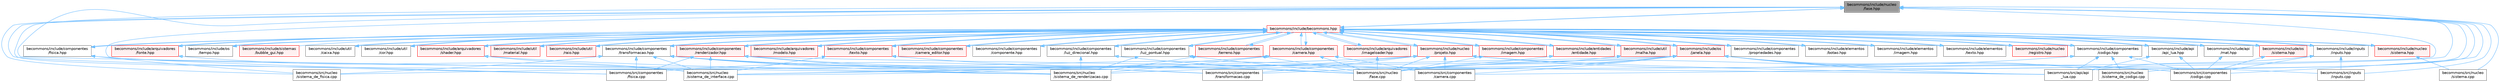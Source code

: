 digraph "becommons/include/nucleo/fase.hpp"
{
 // LATEX_PDF_SIZE
  bgcolor="transparent";
  edge [fontname=Helvetica,fontsize=10,labelfontname=Helvetica,labelfontsize=10];
  node [fontname=Helvetica,fontsize=10,shape=box,height=0.2,width=0.4];
  Node1 [id="Node000001",label="becommons/include/nucleo\l/fase.hpp",height=0.2,width=0.4,color="gray40", fillcolor="grey60", style="filled", fontcolor="black",tooltip="Gerencia sistemas numa fase."];
  Node1 -> Node2 [id="edge1_Node000001_Node000002",dir="back",color="steelblue1",style="solid",tooltip=" "];
  Node2 [id="Node000002",label="becommons/include/becommons.hpp",height=0.2,width=0.4,color="red", fillcolor="#FFF0F0", style="filled",URL="$becommons_8hpp.html",tooltip=" "];
  Node2 -> Node3 [id="edge2_Node000002_Node000003",dir="back",color="steelblue1",style="solid",tooltip=" "];
  Node3 [id="Node000003",label="becommons/include/api\l/api_lua.hpp",height=0.2,width=0.4,color="grey40", fillcolor="white", style="filled",URL="$api__lua_8hpp.html",tooltip="Gerencia a configuração do luabridge para api lua."];
  Node3 -> Node2 [id="edge3_Node000003_Node000002",dir="back",color="steelblue1",style="solid",tooltip=" "];
  Node3 -> Node4 [id="edge4_Node000003_Node000004",dir="back",color="steelblue1",style="solid",tooltip=" "];
  Node4 [id="Node000004",label="becommons/src/api/api\l_lua.cpp",height=0.2,width=0.4,color="grey40", fillcolor="white", style="filled",URL="$api__lua_8cpp.html",tooltip=" "];
  Node3 -> Node5 [id="edge5_Node000003_Node000005",dir="back",color="steelblue1",style="solid",tooltip=" "];
  Node5 [id="Node000005",label="becommons/src/componentes\l/codigo.cpp",height=0.2,width=0.4,color="grey40", fillcolor="white", style="filled",URL="$codigo_8cpp.html",tooltip=" "];
  Node2 -> Node6 [id="edge6_Node000002_Node000006",dir="back",color="steelblue1",style="solid",tooltip=" "];
  Node6 [id="Node000006",label="becommons/include/api\l/mat.hpp",height=0.2,width=0.4,color="grey40", fillcolor="white", style="filled",URL="$mat_8hpp.html",tooltip="Gerencia funçoes matemáticas."];
  Node6 -> Node2 [id="edge7_Node000006_Node000002",dir="back",color="steelblue1",style="solid",tooltip=" "];
  Node6 -> Node5 [id="edge8_Node000006_Node000005",dir="back",color="steelblue1",style="solid",tooltip=" "];
  Node2 -> Node7 [id="edge9_Node000002_Node000007",dir="back",color="steelblue1",style="solid",tooltip=" "];
  Node7 [id="Node000007",label="becommons/include/arquivadores\l/fonte.hpp",height=0.2,width=0.4,color="red", fillcolor="#FFF0F0", style="filled",URL="$fonte_8hpp.html",tooltip="Define estruturas básicas para renderização de textos."];
  Node7 -> Node2 [id="edge10_Node000007_Node000002",dir="back",color="steelblue1",style="solid",tooltip=" "];
  Node7 -> Node9 [id="edge11_Node000007_Node000009",dir="back",color="steelblue1",style="solid",tooltip=" "];
  Node9 [id="Node000009",label="becommons/src/nucleo\l/sistema_de_interface.cpp",height=0.2,width=0.4,color="grey40", fillcolor="white", style="filled",URL="$sistema__de__interface_8cpp.html",tooltip=" "];
  Node2 -> Node11 [id="edge12_Node000002_Node000011",dir="back",color="steelblue1",style="solid",tooltip=" "];
  Node11 [id="Node000011",label="becommons/include/arquivadores\l/imageloader.hpp",height=0.2,width=0.4,color="red", fillcolor="#FFF0F0", style="filled",URL="$imageloader_8hpp.html",tooltip="Gerencia as imagems/texturas carregadas na engine."];
  Node11 -> Node2 [id="edge13_Node000011_Node000002",dir="back",color="steelblue1",style="solid",tooltip=" "];
  Node11 -> Node15 [id="edge14_Node000011_Node000015",dir="back",color="steelblue1",style="solid",tooltip=" "];
  Node15 [id="Node000015",label="becommons/src/nucleo\l/fase.cpp",height=0.2,width=0.4,color="grey40", fillcolor="white", style="filled",URL="$fase_8cpp.html",tooltip=" "];
  Node2 -> Node16 [id="edge15_Node000002_Node000016",dir="back",color="steelblue1",style="solid",tooltip=" "];
  Node16 [id="Node000016",label="becommons/include/arquivadores\l/modelo.hpp",height=0.2,width=0.4,color="red", fillcolor="#FFF0F0", style="filled",URL="$modelo_8hpp.html",tooltip="Carrega um modelo usando a biblioteca assimp com base em um diretório."];
  Node16 -> Node2 [id="edge16_Node000016_Node000002",dir="back",color="steelblue1",style="solid",tooltip=" "];
  Node2 -> Node17 [id="edge17_Node000002_Node000017",dir="back",color="steelblue1",style="solid",tooltip=" "];
  Node17 [id="Node000017",label="becommons/include/arquivadores\l/shader.hpp",height=0.2,width=0.4,color="red", fillcolor="#FFF0F0", style="filled",URL="$shader_8hpp.html",tooltip="Gerencia os shaders GLSL."];
  Node17 -> Node2 [id="edge18_Node000017_Node000002",dir="back",color="steelblue1",style="solid",tooltip=" "];
  Node17 -> Node9 [id="edge19_Node000017_Node000009",dir="back",color="steelblue1",style="solid",tooltip=" "];
  Node17 -> Node22 [id="edge20_Node000017_Node000022",dir="back",color="steelblue1",style="solid",tooltip=" "];
  Node22 [id="Node000022",label="becommons/src/nucleo\l/sistema_de_renderizacao.cpp",height=0.2,width=0.4,color="grey40", fillcolor="white", style="filled",URL="$sistema__de__renderizacao_8cpp.html",tooltip=" "];
  Node2 -> Node23 [id="edge21_Node000002_Node000023",dir="back",color="steelblue1",style="solid",tooltip=" "];
  Node23 [id="Node000023",label="becommons/include/componentes\l/camera.hpp",height=0.2,width=0.4,color="red", fillcolor="#FFF0F0", style="filled",URL="$camera_8hpp.html",tooltip="Estrutura básica de câmera."];
  Node23 -> Node2 [id="edge22_Node000023_Node000002",dir="back",color="steelblue1",style="solid",tooltip=" "];
  Node23 -> Node25 [id="edge23_Node000023_Node000025",dir="back",color="steelblue1",style="solid",tooltip=" "];
  Node25 [id="Node000025",label="becommons/src/componentes\l/camera.cpp",height=0.2,width=0.4,color="grey40", fillcolor="white", style="filled",URL="$camera_8cpp.html",tooltip=" "];
  Node23 -> Node15 [id="edge24_Node000023_Node000015",dir="back",color="steelblue1",style="solid",tooltip=" "];
  Node23 -> Node9 [id="edge25_Node000023_Node000009",dir="back",color="steelblue1",style="solid",tooltip=" "];
  Node23 -> Node22 [id="edge26_Node000023_Node000022",dir="back",color="steelblue1",style="solid",tooltip=" "];
  Node2 -> Node26 [id="edge27_Node000002_Node000026",dir="back",color="steelblue1",style="solid",tooltip=" "];
  Node26 [id="Node000026",label="becommons/include/componentes\l/camera_editor.hpp",height=0.2,width=0.4,color="red", fillcolor="#FFF0F0", style="filled",URL="$camera__editor_8hpp.html",tooltip=" "];
  Node26 -> Node2 [id="edge28_Node000026_Node000002",dir="back",color="steelblue1",style="solid",tooltip=" "];
  Node2 -> Node31 [id="edge29_Node000002_Node000031",dir="back",color="steelblue1",style="solid",tooltip=" "];
  Node31 [id="Node000031",label="becommons/include/componentes\l/codigo.hpp",height=0.2,width=0.4,color="grey40", fillcolor="white", style="filled",URL="$codigo_8hpp.html",tooltip="Componente de código para entidades ECS."];
  Node31 -> Node2 [id="edge30_Node000031_Node000002",dir="back",color="steelblue1",style="solid",tooltip=" "];
  Node31 -> Node4 [id="edge31_Node000031_Node000004",dir="back",color="steelblue1",style="solid",tooltip=" "];
  Node31 -> Node5 [id="edge32_Node000031_Node000005",dir="back",color="steelblue1",style="solid",tooltip=" "];
  Node31 -> Node15 [id="edge33_Node000031_Node000015",dir="back",color="steelblue1",style="solid",tooltip=" "];
  Node31 -> Node32 [id="edge34_Node000031_Node000032",dir="back",color="steelblue1",style="solid",tooltip=" "];
  Node32 [id="Node000032",label="becommons/src/nucleo\l/sistema_de_codigo.cpp",height=0.2,width=0.4,color="grey40", fillcolor="white", style="filled",URL="$sistema__de__codigo_8cpp.html",tooltip=" "];
  Node2 -> Node33 [id="edge35_Node000002_Node000033",dir="back",color="steelblue1",style="solid",tooltip=" "];
  Node33 [id="Node000033",label="becommons/include/componentes\l/componente.hpp",height=0.2,width=0.4,color="grey40", fillcolor="white", style="filled",URL="$componente_8hpp.html",tooltip="Estrutura base para componetes."];
  Node33 -> Node2 [id="edge36_Node000033_Node000002",dir="back",color="steelblue1",style="solid",tooltip=" "];
  Node2 -> Node34 [id="edge37_Node000002_Node000034",dir="back",color="steelblue1",style="solid",tooltip=" "];
  Node34 [id="Node000034",label="becommons/include/componentes\l/fisica.hpp",height=0.2,width=0.4,color="grey40", fillcolor="white", style="filled",URL="$fisica_8hpp.html",tooltip="Componente de física para entidades ECS."];
  Node34 -> Node2 [id="edge38_Node000034_Node000002",dir="back",color="steelblue1",style="solid",tooltip=" "];
  Node34 -> Node35 [id="edge39_Node000034_Node000035",dir="back",color="steelblue1",style="solid",tooltip=" "];
  Node35 [id="Node000035",label="becommons/src/componentes\l/fisica.cpp",height=0.2,width=0.4,color="grey40", fillcolor="white", style="filled",URL="$fisica_8cpp.html",tooltip=" "];
  Node34 -> Node36 [id="edge40_Node000034_Node000036",dir="back",color="steelblue1",style="solid",tooltip=" "];
  Node36 [id="Node000036",label="becommons/src/nucleo\l/sistema_de_fisica.cpp",height=0.2,width=0.4,color="grey40", fillcolor="white", style="filled",URL="$sistema__de__fisica_8cpp.html",tooltip=" "];
  Node2 -> Node37 [id="edge41_Node000002_Node000037",dir="back",color="steelblue1",style="solid",tooltip=" "];
  Node37 [id="Node000037",label="becommons/include/componentes\l/imagem.hpp",height=0.2,width=0.4,color="red", fillcolor="#FFF0F0", style="filled",URL="$componentes_2imagem_8hpp.html",tooltip=" "];
  Node37 -> Node2 [id="edge42_Node000037_Node000002",dir="back",color="steelblue1",style="solid",tooltip=" "];
  Node37 -> Node15 [id="edge43_Node000037_Node000015",dir="back",color="steelblue1",style="solid",tooltip=" "];
  Node2 -> Node38 [id="edge44_Node000002_Node000038",dir="back",color="steelblue1",style="solid",tooltip=" "];
  Node38 [id="Node000038",label="becommons/include/componentes\l/luz_direcional.hpp",height=0.2,width=0.4,color="grey40", fillcolor="white", style="filled",URL="$luz__direcional_8hpp.html",tooltip=" "];
  Node38 -> Node2 [id="edge45_Node000038_Node000002",dir="back",color="steelblue1",style="solid",tooltip=" "];
  Node38 -> Node15 [id="edge46_Node000038_Node000015",dir="back",color="steelblue1",style="solid",tooltip=" "];
  Node38 -> Node22 [id="edge47_Node000038_Node000022",dir="back",color="steelblue1",style="solid",tooltip=" "];
  Node2 -> Node39 [id="edge48_Node000002_Node000039",dir="back",color="steelblue1",style="solid",tooltip=" "];
  Node39 [id="Node000039",label="becommons/include/componentes\l/luz_pontual.hpp",height=0.2,width=0.4,color="grey40", fillcolor="white", style="filled",URL="$luz__pontual_8hpp.html",tooltip=" "];
  Node39 -> Node2 [id="edge49_Node000039_Node000002",dir="back",color="steelblue1",style="solid",tooltip=" "];
  Node39 -> Node15 [id="edge50_Node000039_Node000015",dir="back",color="steelblue1",style="solid",tooltip=" "];
  Node39 -> Node22 [id="edge51_Node000039_Node000022",dir="back",color="steelblue1",style="solid",tooltip=" "];
  Node2 -> Node40 [id="edge52_Node000002_Node000040",dir="back",color="steelblue1",style="solid",tooltip=" "];
  Node40 [id="Node000040",label="becommons/include/componentes\l/propriedades.hpp",height=0.2,width=0.4,color="grey40", fillcolor="white", style="filled",URL="$propriedades_8hpp.html",tooltip=" "];
  Node40 -> Node2 [id="edge53_Node000040_Node000002",dir="back",color="steelblue1",style="solid",tooltip=" "];
  Node2 -> Node41 [id="edge54_Node000002_Node000041",dir="back",color="steelblue1",style="solid",tooltip=" "];
  Node41 [id="Node000041",label="becommons/include/componentes\l/renderizador.hpp",height=0.2,width=0.4,color="red", fillcolor="#FFF0F0", style="filled",URL="$renderizador_8hpp.html",tooltip=" "];
  Node41 -> Node2 [id="edge55_Node000041_Node000002",dir="back",color="steelblue1",style="solid",tooltip=" "];
  Node41 -> Node4 [id="edge56_Node000041_Node000004",dir="back",color="steelblue1",style="solid",tooltip=" "];
  Node41 -> Node35 [id="edge57_Node000041_Node000035",dir="back",color="steelblue1",style="solid",tooltip=" "];
  Node41 -> Node15 [id="edge58_Node000041_Node000015",dir="back",color="steelblue1",style="solid",tooltip=" "];
  Node41 -> Node9 [id="edge59_Node000041_Node000009",dir="back",color="steelblue1",style="solid",tooltip=" "];
  Node41 -> Node22 [id="edge60_Node000041_Node000022",dir="back",color="steelblue1",style="solid",tooltip=" "];
  Node2 -> Node42 [id="edge61_Node000002_Node000042",dir="back",color="steelblue1",style="solid",tooltip=" "];
  Node42 [id="Node000042",label="becommons/include/componentes\l/terreno.hpp",height=0.2,width=0.4,color="red", fillcolor="#FFF0F0", style="filled",URL="$terreno_8hpp.html",tooltip=" "];
  Node42 -> Node2 [id="edge62_Node000042_Node000002",dir="back",color="steelblue1",style="solid",tooltip=" "];
  Node42 -> Node15 [id="edge63_Node000042_Node000015",dir="back",color="steelblue1",style="solid",tooltip=" "];
  Node42 -> Node22 [id="edge64_Node000042_Node000022",dir="back",color="steelblue1",style="solid",tooltip=" "];
  Node2 -> Node43 [id="edge65_Node000002_Node000043",dir="back",color="steelblue1",style="solid",tooltip=" "];
  Node43 [id="Node000043",label="becommons/include/componentes\l/texto.hpp",height=0.2,width=0.4,color="red", fillcolor="#FFF0F0", style="filled",URL="$componentes_2texto_8hpp.html",tooltip=" "];
  Node43 -> Node2 [id="edge66_Node000043_Node000002",dir="back",color="steelblue1",style="solid",tooltip=" "];
  Node43 -> Node15 [id="edge67_Node000043_Node000015",dir="back",color="steelblue1",style="solid",tooltip=" "];
  Node43 -> Node9 [id="edge68_Node000043_Node000009",dir="back",color="steelblue1",style="solid",tooltip=" "];
  Node2 -> Node44 [id="edge69_Node000002_Node000044",dir="back",color="steelblue1",style="solid",tooltip=" "];
  Node44 [id="Node000044",label="becommons/include/componentes\l/transformacao.hpp",height=0.2,width=0.4,color="grey40", fillcolor="white", style="filled",URL="$transformacao_8hpp.html",tooltip="Calcula a mtriz de modelo para um objeto 3d qualquer."];
  Node44 -> Node2 [id="edge70_Node000044_Node000002",dir="back",color="steelblue1",style="solid",tooltip=" "];
  Node44 -> Node25 [id="edge71_Node000044_Node000025",dir="back",color="steelblue1",style="solid",tooltip=" "];
  Node44 -> Node35 [id="edge72_Node000044_Node000035",dir="back",color="steelblue1",style="solid",tooltip=" "];
  Node44 -> Node45 [id="edge73_Node000044_Node000045",dir="back",color="steelblue1",style="solid",tooltip=" "];
  Node45 [id="Node000045",label="becommons/src/componentes\l/transformacao.cpp",height=0.2,width=0.4,color="grey40", fillcolor="white", style="filled",URL="$transformacao_8cpp.html",tooltip=" "];
  Node44 -> Node15 [id="edge74_Node000044_Node000015",dir="back",color="steelblue1",style="solid",tooltip=" "];
  Node44 -> Node36 [id="edge75_Node000044_Node000036",dir="back",color="steelblue1",style="solid",tooltip=" "];
  Node44 -> Node9 [id="edge76_Node000044_Node000009",dir="back",color="steelblue1",style="solid",tooltip=" "];
  Node44 -> Node22 [id="edge77_Node000044_Node000022",dir="back",color="steelblue1",style="solid",tooltip=" "];
  Node2 -> Node46 [id="edge78_Node000002_Node000046",dir="back",color="steelblue1",style="solid",tooltip=" "];
  Node46 [id="Node000046",label="becommons/include/elementos\l/botao.hpp",height=0.2,width=0.4,color="grey40", fillcolor="white", style="filled",URL="$botao_8hpp.html",tooltip=" "];
  Node46 -> Node2 [id="edge79_Node000046_Node000002",dir="back",color="steelblue1",style="solid",tooltip=" "];
  Node2 -> Node47 [id="edge80_Node000002_Node000047",dir="back",color="steelblue1",style="solid",tooltip=" "];
  Node47 [id="Node000047",label="becommons/include/elementos\l/imagem.hpp",height=0.2,width=0.4,color="grey40", fillcolor="white", style="filled",URL="$elementos_2imagem_8hpp.html",tooltip="Gerencia a configuração do luabridge para api lua."];
  Node47 -> Node2 [id="edge81_Node000047_Node000002",dir="back",color="steelblue1",style="solid",tooltip=" "];
  Node2 -> Node48 [id="edge82_Node000002_Node000048",dir="back",color="steelblue1",style="solid",tooltip=" "];
  Node48 [id="Node000048",label="becommons/include/elementos\l/texto.hpp",height=0.2,width=0.4,color="grey40", fillcolor="white", style="filled",URL="$elementos_2texto_8hpp.html",tooltip=" "];
  Node48 -> Node2 [id="edge83_Node000048_Node000002",dir="back",color="steelblue1",style="solid",tooltip=" "];
  Node2 -> Node49 [id="edge84_Node000002_Node000049",dir="back",color="steelblue1",style="solid",tooltip=" "];
  Node49 [id="Node000049",label="becommons/include/entidades\l/entidade.hpp",height=0.2,width=0.4,color="red", fillcolor="#FFF0F0", style="filled",URL="$entidade_8hpp.html",tooltip="Inclusoes e defini��es relacionadas � entidade."];
  Node49 -> Node2 [id="edge85_Node000049_Node000002",dir="back",color="steelblue1",style="solid",tooltip=" "];
  Node49 -> Node15 [id="edge86_Node000049_Node000015",dir="back",color="steelblue1",style="solid",tooltip=" "];
  Node2 -> Node50 [id="edge87_Node000002_Node000050",dir="back",color="steelblue1",style="solid",tooltip=" "];
  Node50 [id="Node000050",label="becommons/include/inputs\l/inputs.hpp",height=0.2,width=0.4,color="grey40", fillcolor="white", style="filled",URL="$inputs_8hpp.html",tooltip=" "];
  Node50 -> Node2 [id="edge88_Node000050_Node000002",dir="back",color="steelblue1",style="solid",tooltip=" "];
  Node50 -> Node4 [id="edge89_Node000050_Node000004",dir="back",color="steelblue1",style="solid",tooltip=" "];
  Node50 -> Node5 [id="edge90_Node000050_Node000005",dir="back",color="steelblue1",style="solid",tooltip=" "];
  Node50 -> Node51 [id="edge91_Node000050_Node000051",dir="back",color="steelblue1",style="solid",tooltip=" "];
  Node51 [id="Node000051",label="becommons/src/inputs\l/inputs.cpp",height=0.2,width=0.4,color="grey40", fillcolor="white", style="filled",URL="$inputs_8cpp.html",tooltip=" "];
  Node2 -> Node1 [id="edge92_Node000002_Node000001",dir="back",color="steelblue1",style="solid",tooltip=" "];
  Node2 -> Node52 [id="edge93_Node000002_Node000052",dir="back",color="steelblue1",style="solid",tooltip=" "];
  Node52 [id="Node000052",label="becommons/include/nucleo\l/projeto.hpp",height=0.2,width=0.4,color="red", fillcolor="#FFF0F0", style="filled",URL="$projeto_8hpp.html",tooltip="Gerencia configurações do projeto."];
  Node52 -> Node2 [id="edge94_Node000052_Node000002",dir="back",color="steelblue1",style="solid",tooltip=" "];
  Node52 -> Node4 [id="edge95_Node000052_Node000004",dir="back",color="steelblue1",style="solid",tooltip=" "];
  Node52 -> Node25 [id="edge96_Node000052_Node000025",dir="back",color="steelblue1",style="solid",tooltip=" "];
  Node52 -> Node5 [id="edge97_Node000052_Node000005",dir="back",color="steelblue1",style="solid",tooltip=" "];
  Node52 -> Node35 [id="edge98_Node000052_Node000035",dir="back",color="steelblue1",style="solid",tooltip=" "];
  Node52 -> Node45 [id="edge99_Node000052_Node000045",dir="back",color="steelblue1",style="solid",tooltip=" "];
  Node52 -> Node15 [id="edge100_Node000052_Node000015",dir="back",color="steelblue1",style="solid",tooltip=" "];
  Node52 -> Node9 [id="edge101_Node000052_Node000009",dir="back",color="steelblue1",style="solid",tooltip=" "];
  Node2 -> Node54 [id="edge102_Node000002_Node000054",dir="back",color="steelblue1",style="solid",tooltip=" "];
  Node54 [id="Node000054",label="becommons/include/nucleo\l/registro.hpp",height=0.2,width=0.4,color="red", fillcolor="#FFF0F0", style="filled",URL="$registro_8hpp.html",tooltip="Inclusoes e definições relacionadas à registro."];
  Node54 -> Node2 [id="edge103_Node000054_Node000002",dir="back",color="steelblue1",style="solid",tooltip=" "];
  Node2 -> Node55 [id="edge104_Node000002_Node000055",dir="back",color="steelblue1",style="solid",tooltip=" "];
  Node55 [id="Node000055",label="becommons/include/nucleo\l/sistema.hpp",height=0.2,width=0.4,color="red", fillcolor="#FFF0F0", style="filled",URL="$nucleo_2sistema_8hpp.html",tooltip=" "];
  Node55 -> Node2 [id="edge105_Node000055_Node000002",dir="back",color="steelblue1",style="solid",tooltip=" "];
  Node55 -> Node58 [id="edge106_Node000055_Node000058",dir="back",color="steelblue1",style="solid",tooltip=" "];
  Node58 [id="Node000058",label="becommons/src/nucleo\l/sistema.cpp",height=0.2,width=0.4,color="grey40", fillcolor="white", style="filled",URL="$sistema_8cpp.html",tooltip=" "];
  Node2 -> Node59 [id="edge107_Node000002_Node000059",dir="back",color="steelblue1",style="solid",tooltip=" "];
  Node59 [id="Node000059",label="becommons/include/os\l/janela.hpp",height=0.2,width=0.4,color="red", fillcolor="#FFF0F0", style="filled",URL="$janela_8hpp.html",tooltip="Inicia e gerencia janela glfw."];
  Node59 -> Node2 [id="edge108_Node000059_Node000002",dir="back",color="steelblue1",style="solid",tooltip=" "];
  Node59 -> Node4 [id="edge109_Node000059_Node000004",dir="back",color="steelblue1",style="solid",tooltip=" "];
  Node59 -> Node25 [id="edge110_Node000059_Node000025",dir="back",color="steelblue1",style="solid",tooltip=" "];
  Node59 -> Node5 [id="edge111_Node000059_Node000005",dir="back",color="steelblue1",style="solid",tooltip=" "];
  Node59 -> Node45 [id="edge112_Node000059_Node000045",dir="back",color="steelblue1",style="solid",tooltip=" "];
  Node59 -> Node51 [id="edge113_Node000059_Node000051",dir="back",color="steelblue1",style="solid",tooltip=" "];
  Node59 -> Node15 [id="edge114_Node000059_Node000015",dir="back",color="steelblue1",style="solid",tooltip=" "];
  Node59 -> Node32 [id="edge115_Node000059_Node000032",dir="back",color="steelblue1",style="solid",tooltip=" "];
  Node59 -> Node36 [id="edge116_Node000059_Node000036",dir="back",color="steelblue1",style="solid",tooltip=" "];
  Node59 -> Node9 [id="edge117_Node000059_Node000009",dir="back",color="steelblue1",style="solid",tooltip=" "];
  Node59 -> Node22 [id="edge118_Node000059_Node000022",dir="back",color="steelblue1",style="solid",tooltip=" "];
  Node2 -> Node61 [id="edge119_Node000002_Node000061",dir="back",color="steelblue1",style="solid",tooltip=" "];
  Node61 [id="Node000061",label="becommons/include/os\l/sistema.hpp",height=0.2,width=0.4,color="red", fillcolor="#FFF0F0", style="filled",URL="$os_2sistema_8hpp.html",tooltip="funçoes do sistema"];
  Node61 -> Node2 [id="edge120_Node000061_Node000002",dir="back",color="steelblue1",style="solid",tooltip=" "];
  Node61 -> Node5 [id="edge121_Node000061_Node000005",dir="back",color="steelblue1",style="solid",tooltip=" "];
  Node2 -> Node62 [id="edge122_Node000002_Node000062",dir="back",color="steelblue1",style="solid",tooltip=" "];
  Node62 [id="Node000062",label="becommons/include/os\l/tempo.hpp",height=0.2,width=0.4,color="grey40", fillcolor="white", style="filled",URL="$tempo_8hpp.html",tooltip="Inicia e gerencia o tempo."];
  Node62 -> Node2 [id="edge123_Node000062_Node000002",dir="back",color="steelblue1",style="solid",tooltip=" "];
  Node2 -> Node63 [id="edge124_Node000002_Node000063",dir="back",color="steelblue1",style="solid",tooltip=" "];
  Node63 [id="Node000063",label="becommons/include/sistemas\l/bubble_gui.hpp",height=0.2,width=0.4,color="red", fillcolor="#FFF0F0", style="filled",URL="$bubble__gui_8hpp.html",tooltip=" "];
  Node2 -> Node64 [id="edge125_Node000002_Node000064",dir="back",color="steelblue1",style="solid",tooltip=" "];
  Node64 [id="Node000064",label="becommons/include/util\l/caixa.hpp",height=0.2,width=0.4,color="grey40", fillcolor="white", style="filled",URL="$caixa_8hpp.html",tooltip=" "];
  Node64 -> Node2 [id="edge126_Node000064_Node000002",dir="back",color="steelblue1",style="solid",tooltip=" "];
  Node2 -> Node65 [id="edge127_Node000002_Node000065",dir="back",color="steelblue1",style="solid",tooltip=" "];
  Node65 [id="Node000065",label="becommons/include/util\l/cor.hpp",height=0.2,width=0.4,color="grey40", fillcolor="white", style="filled",URL="$cor_8hpp.html",tooltip=" "];
  Node65 -> Node2 [id="edge128_Node000065_Node000002",dir="back",color="steelblue1",style="solid",tooltip=" "];
  Node2 -> Node66 [id="edge129_Node000002_Node000066",dir="back",color="steelblue1",style="solid",tooltip=" "];
  Node66 [id="Node000066",label="becommons/include/util\l/malha.hpp",height=0.2,width=0.4,color="red", fillcolor="#FFF0F0", style="filled",URL="$malha_8hpp.html",tooltip=" "];
  Node66 -> Node2 [id="edge130_Node000066_Node000002",dir="back",color="steelblue1",style="solid",tooltip=" "];
  Node66 -> Node15 [id="edge131_Node000066_Node000015",dir="back",color="steelblue1",style="solid",tooltip=" "];
  Node2 -> Node68 [id="edge132_Node000002_Node000068",dir="back",color="steelblue1",style="solid",tooltip=" "];
  Node68 [id="Node000068",label="becommons/include/util\l/material.hpp",height=0.2,width=0.4,color="red", fillcolor="#FFF0F0", style="filled",URL="$material_8hpp.html",tooltip=" "];
  Node68 -> Node2 [id="edge133_Node000068_Node000002",dir="back",color="steelblue1",style="solid",tooltip=" "];
  Node2 -> Node69 [id="edge134_Node000002_Node000069",dir="back",color="steelblue1",style="solid",tooltip=" "];
  Node69 [id="Node000069",label="becommons/include/util\l/raio.hpp",height=0.2,width=0.4,color="red", fillcolor="#FFF0F0", style="filled",URL="$raio_8hpp.html",tooltip=" "];
  Node69 -> Node2 [id="edge135_Node000069_Node000002",dir="back",color="steelblue1",style="solid",tooltip=" "];
  Node1 -> Node4 [id="edge136_Node000001_Node000004",dir="back",color="steelblue1",style="solid",tooltip=" "];
  Node1 -> Node25 [id="edge137_Node000001_Node000025",dir="back",color="steelblue1",style="solid",tooltip=" "];
  Node1 -> Node5 [id="edge138_Node000001_Node000005",dir="back",color="steelblue1",style="solid",tooltip=" "];
  Node1 -> Node35 [id="edge139_Node000001_Node000035",dir="back",color="steelblue1",style="solid",tooltip=" "];
  Node1 -> Node45 [id="edge140_Node000001_Node000045",dir="back",color="steelblue1",style="solid",tooltip=" "];
  Node1 -> Node51 [id="edge141_Node000001_Node000051",dir="back",color="steelblue1",style="solid",tooltip=" "];
  Node1 -> Node15 [id="edge142_Node000001_Node000015",dir="back",color="steelblue1",style="solid",tooltip=" "];
  Node1 -> Node58 [id="edge143_Node000001_Node000058",dir="back",color="steelblue1",style="solid",tooltip=" "];
  Node1 -> Node32 [id="edge144_Node000001_Node000032",dir="back",color="steelblue1",style="solid",tooltip=" "];
  Node1 -> Node36 [id="edge145_Node000001_Node000036",dir="back",color="steelblue1",style="solid",tooltip=" "];
  Node1 -> Node9 [id="edge146_Node000001_Node000009",dir="back",color="steelblue1",style="solid",tooltip=" "];
  Node1 -> Node22 [id="edge147_Node000001_Node000022",dir="back",color="steelblue1",style="solid",tooltip=" "];
}
